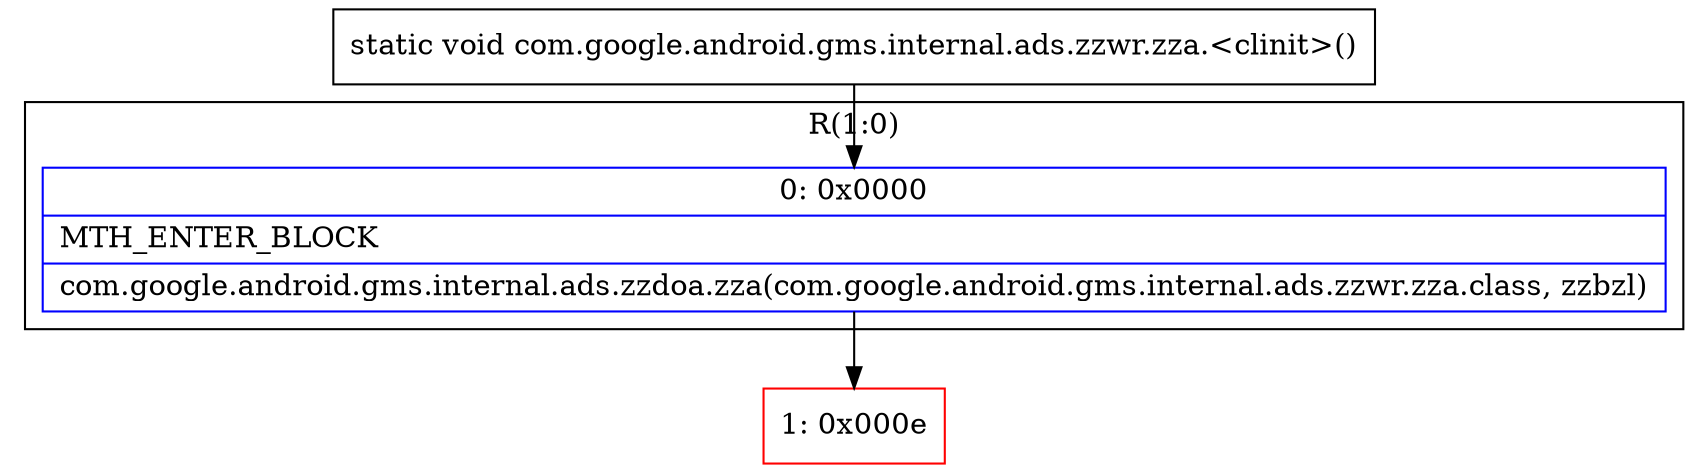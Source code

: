 digraph "CFG forcom.google.android.gms.internal.ads.zzwr.zza.\<clinit\>()V" {
subgraph cluster_Region_1862094279 {
label = "R(1:0)";
node [shape=record,color=blue];
Node_0 [shape=record,label="{0\:\ 0x0000|MTH_ENTER_BLOCK\l|com.google.android.gms.internal.ads.zzdoa.zza(com.google.android.gms.internal.ads.zzwr.zza.class, zzbzl)\l}"];
}
Node_1 [shape=record,color=red,label="{1\:\ 0x000e}"];
MethodNode[shape=record,label="{static void com.google.android.gms.internal.ads.zzwr.zza.\<clinit\>() }"];
MethodNode -> Node_0;
Node_0 -> Node_1;
}

